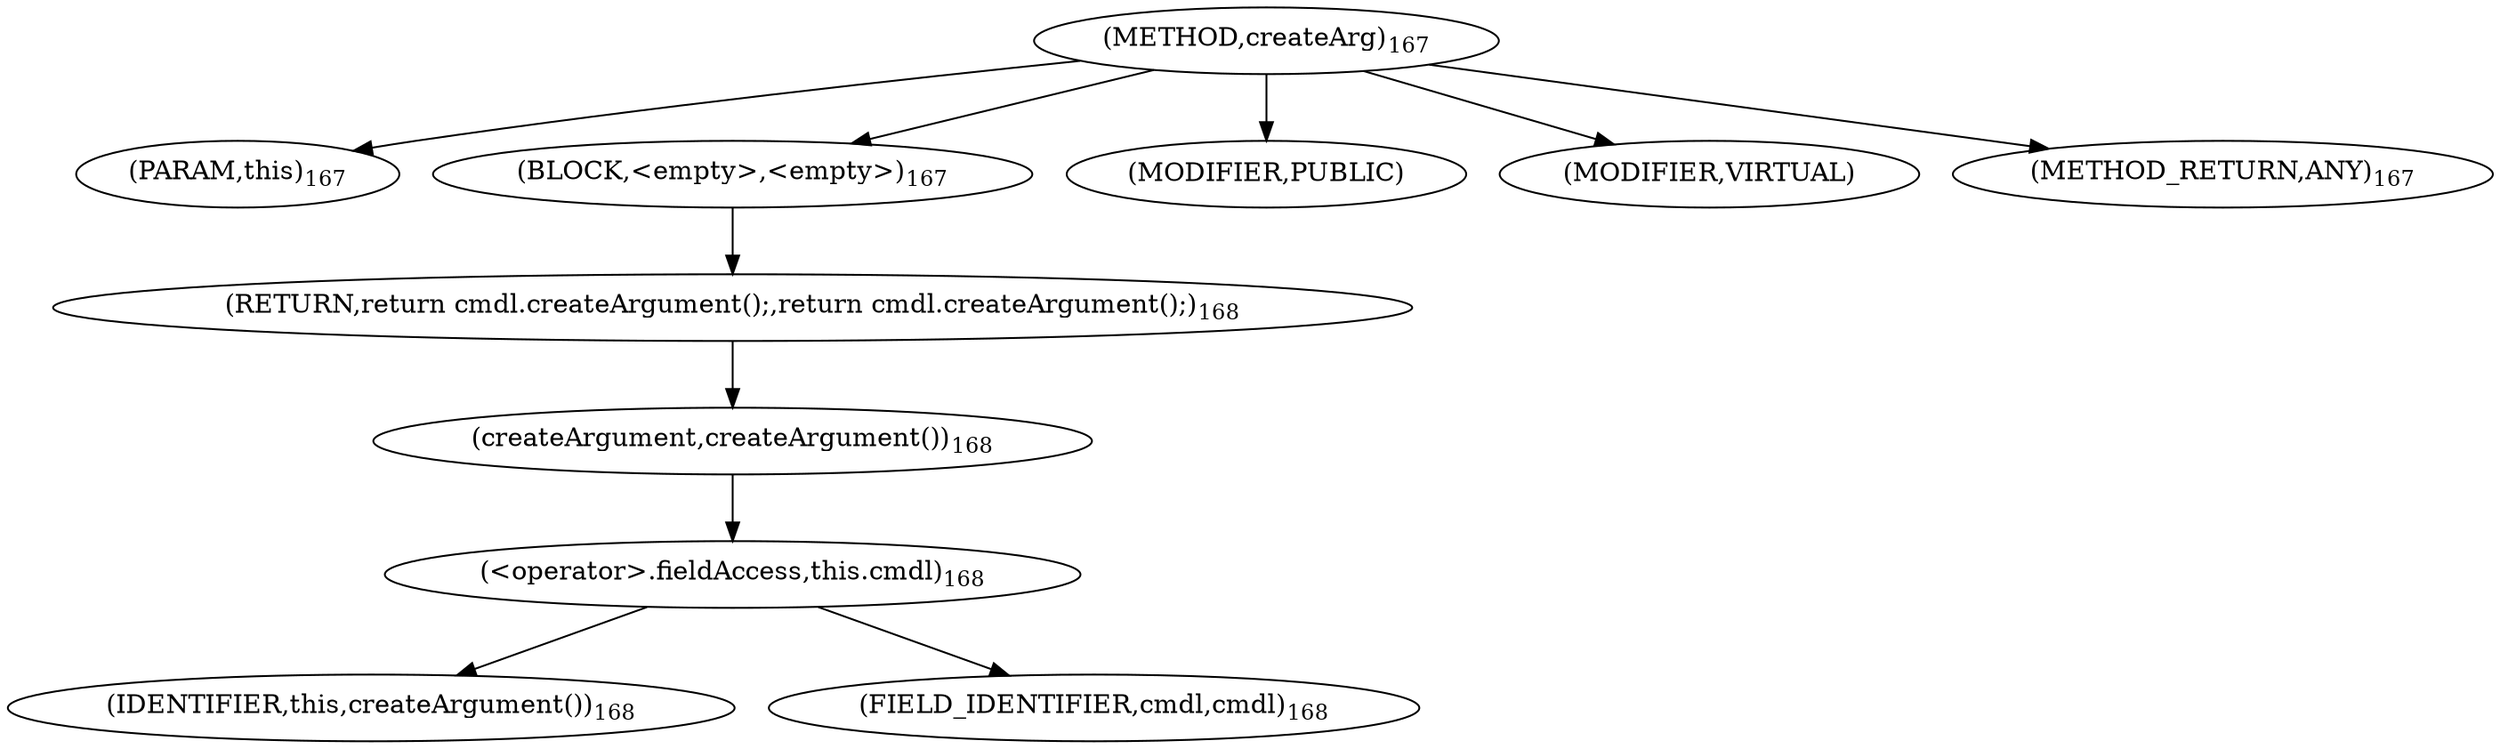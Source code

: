 digraph "createArg" {  
"212" [label = <(METHOD,createArg)<SUB>167</SUB>> ]
"213" [label = <(PARAM,this)<SUB>167</SUB>> ]
"214" [label = <(BLOCK,&lt;empty&gt;,&lt;empty&gt;)<SUB>167</SUB>> ]
"215" [label = <(RETURN,return cmdl.createArgument();,return cmdl.createArgument();)<SUB>168</SUB>> ]
"216" [label = <(createArgument,createArgument())<SUB>168</SUB>> ]
"217" [label = <(&lt;operator&gt;.fieldAccess,this.cmdl)<SUB>168</SUB>> ]
"218" [label = <(IDENTIFIER,this,createArgument())<SUB>168</SUB>> ]
"219" [label = <(FIELD_IDENTIFIER,cmdl,cmdl)<SUB>168</SUB>> ]
"220" [label = <(MODIFIER,PUBLIC)> ]
"221" [label = <(MODIFIER,VIRTUAL)> ]
"222" [label = <(METHOD_RETURN,ANY)<SUB>167</SUB>> ]
  "212" -> "213" 
  "212" -> "214" 
  "212" -> "220" 
  "212" -> "221" 
  "212" -> "222" 
  "214" -> "215" 
  "215" -> "216" 
  "216" -> "217" 
  "217" -> "218" 
  "217" -> "219" 
}
